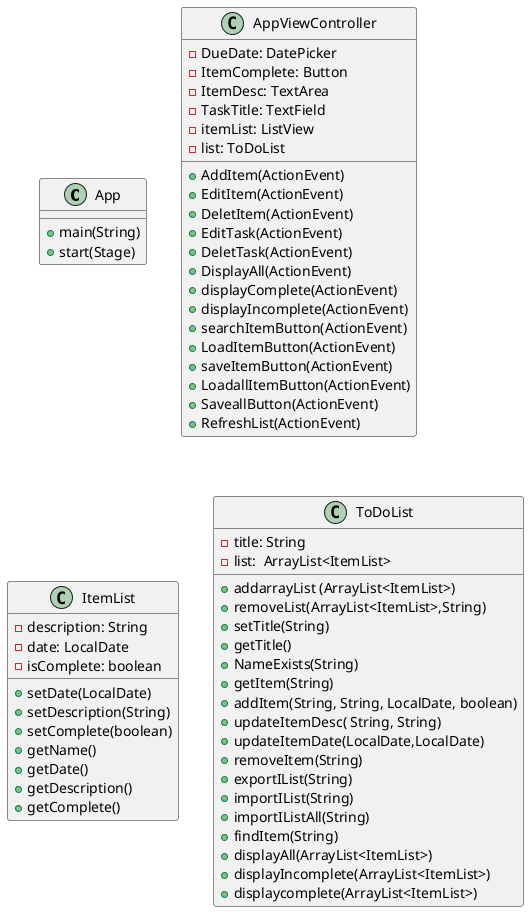 @startuml
'https://plantuml.com/sequence-diagram

class App
{
   +main(String)
   +start(Stage)
}

class AppViewController
{
    -DueDate: DatePicker
    -ItemComplete: Button
    -ItemDesc: TextArea
    -TaskTitle: TextField
    -itemList: ListView
    -list: ToDoList

    +AddItem(ActionEvent)
    +EditItem(ActionEvent)
    +DeletItem(ActionEvent)
    +EditTask(ActionEvent)
    +DeletTask(ActionEvent)
    +DisplayAll(ActionEvent)
    +displayComplete(ActionEvent)
    +displayIncomplete(ActionEvent)
    +searchItemButton(ActionEvent)
    +LoadItemButton(ActionEvent)
    +saveItemButton(ActionEvent)
    +LoadallItemButton(ActionEvent)
    +SaveallButton(ActionEvent)
    +RefreshList(ActionEvent)
}

class ItemList
{
 -description: String
 -date: LocalDate
 -isComplete: boolean

 +setDate(LocalDate)
 +setDescription(String)
 +setComplete(boolean)
 +getName()
 +getDate()
 +getDescription()
 +getComplete()
 }


 class ToDoList
 {
   -title: String
   -list:  ArrayList<ItemList>

   +addarrayList (ArrayList<ItemList>)
   +removeList(ArrayList<ItemList>,String)
   +setTitle(String)
   +getTitle()
   +NameExists(String)
   +getItem(String)
   +addItem(String, String, LocalDate, boolean)
   +updateItemDesc( String, String)
   +updateItemDate(LocalDate,LocalDate)
   +removeItem(String)
   +exportIList(String)
   +importIList(String)
   +importIListAll(String)
   +findItem(String)
   +displayAll(ArrayList<ItemList>)
   +displayIncomplete(ArrayList<ItemList>)
   +displaycomplete(ArrayList<ItemList>)
 }

@enduml